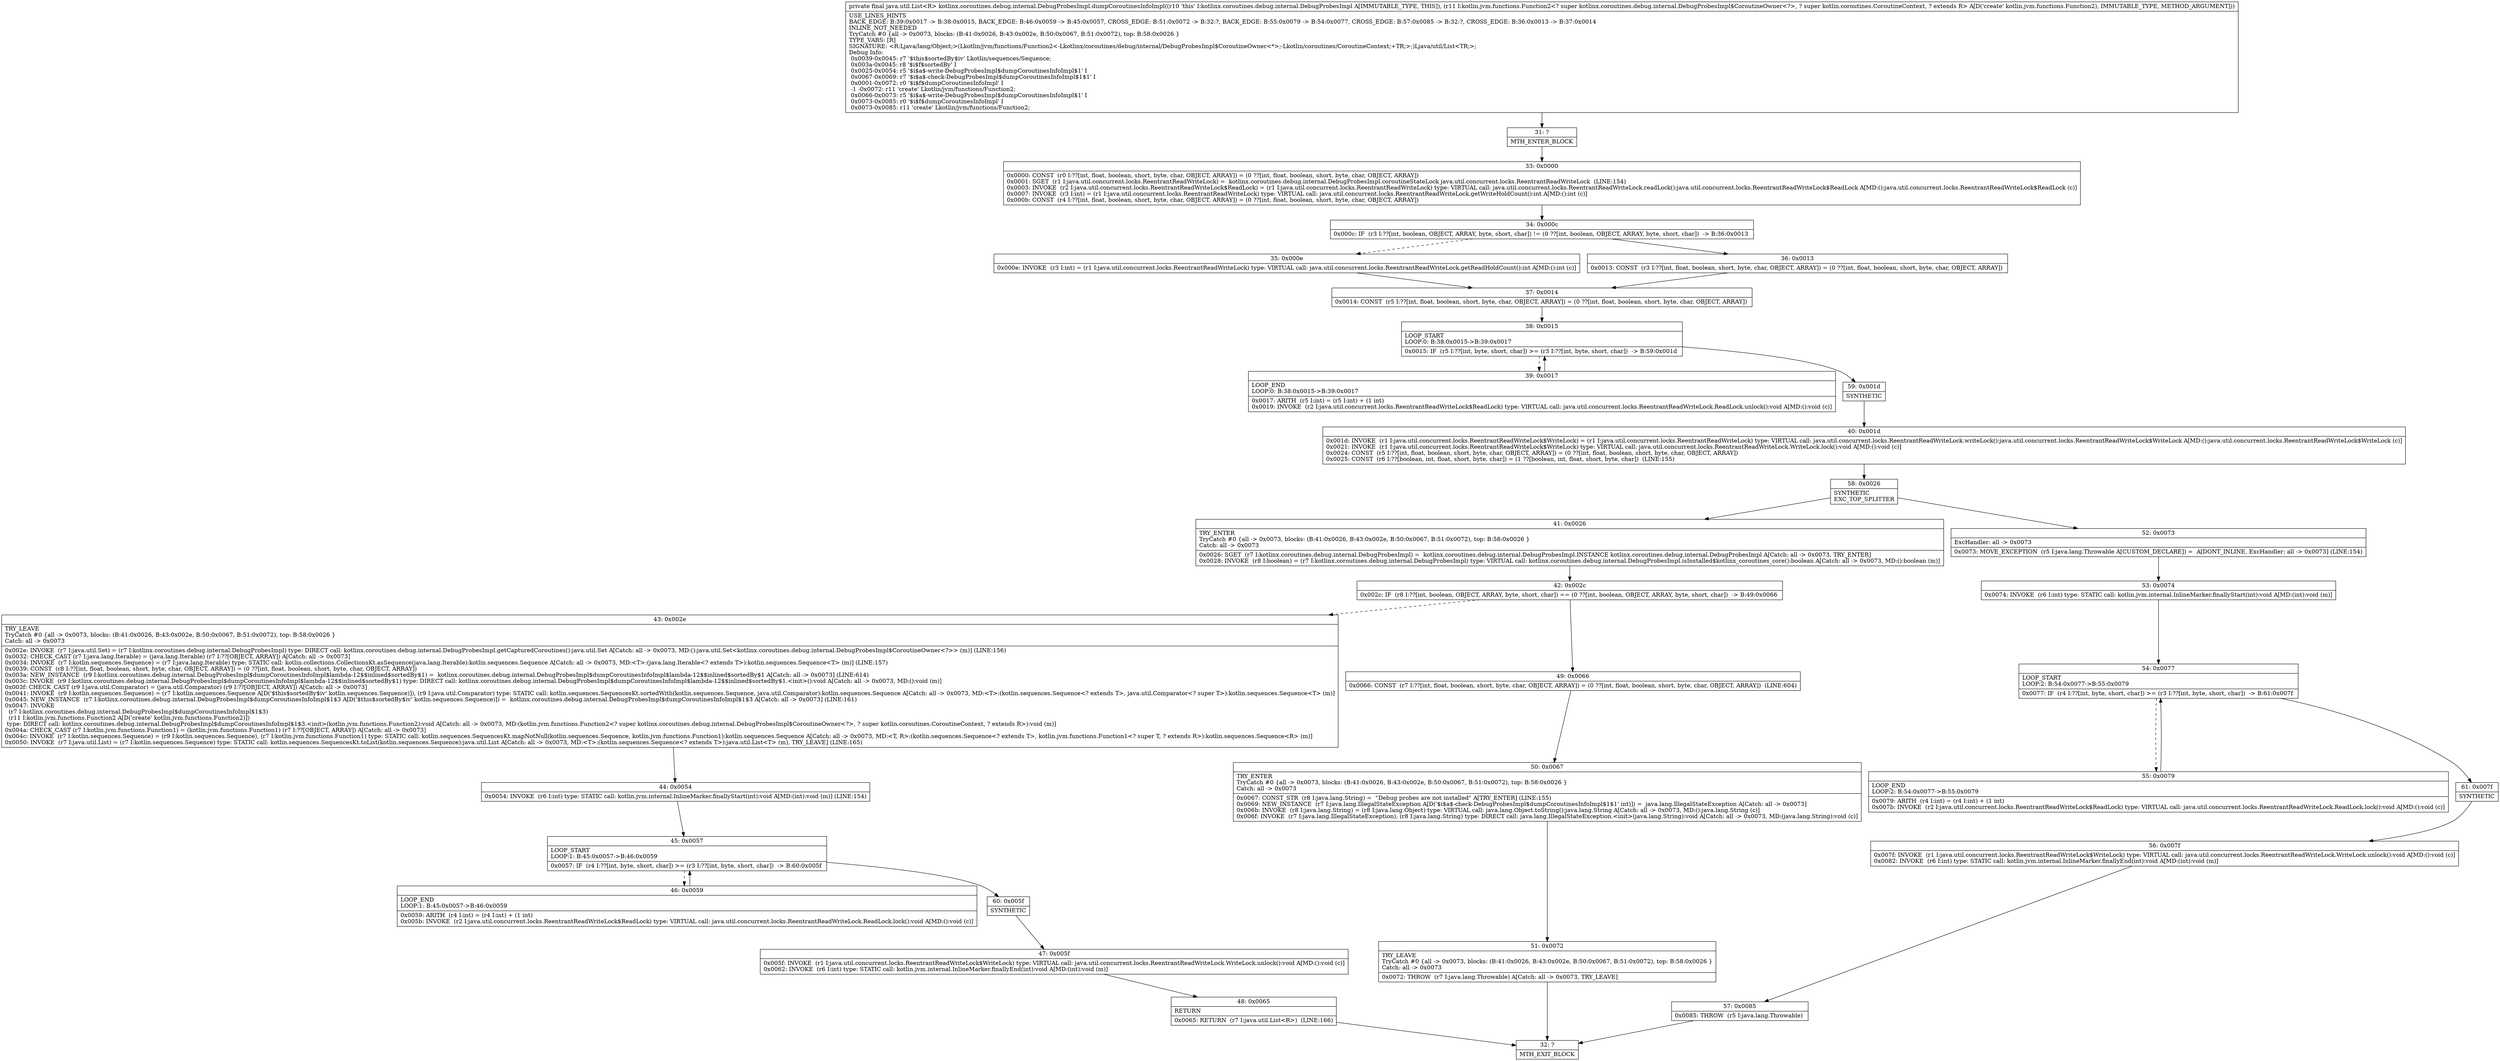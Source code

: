 digraph "CFG forkotlinx.coroutines.debug.internal.DebugProbesImpl.dumpCoroutinesInfoImpl(Lkotlin\/jvm\/functions\/Function2;)Ljava\/util\/List;" {
Node_31 [shape=record,label="{31\:\ ?|MTH_ENTER_BLOCK\l}"];
Node_33 [shape=record,label="{33\:\ 0x0000|0x0000: CONST  (r0 I:??[int, float, boolean, short, byte, char, OBJECT, ARRAY]) = (0 ??[int, float, boolean, short, byte, char, OBJECT, ARRAY]) \l0x0001: SGET  (r1 I:java.util.concurrent.locks.ReentrantReadWriteLock) =  kotlinx.coroutines.debug.internal.DebugProbesImpl.coroutineStateLock java.util.concurrent.locks.ReentrantReadWriteLock  (LINE:154)\l0x0003: INVOKE  (r2 I:java.util.concurrent.locks.ReentrantReadWriteLock$ReadLock) = (r1 I:java.util.concurrent.locks.ReentrantReadWriteLock) type: VIRTUAL call: java.util.concurrent.locks.ReentrantReadWriteLock.readLock():java.util.concurrent.locks.ReentrantReadWriteLock$ReadLock A[MD:():java.util.concurrent.locks.ReentrantReadWriteLock$ReadLock (c)]\l0x0007: INVOKE  (r3 I:int) = (r1 I:java.util.concurrent.locks.ReentrantReadWriteLock) type: VIRTUAL call: java.util.concurrent.locks.ReentrantReadWriteLock.getWriteHoldCount():int A[MD:():int (c)]\l0x000b: CONST  (r4 I:??[int, float, boolean, short, byte, char, OBJECT, ARRAY]) = (0 ??[int, float, boolean, short, byte, char, OBJECT, ARRAY]) \l}"];
Node_34 [shape=record,label="{34\:\ 0x000c|0x000c: IF  (r3 I:??[int, boolean, OBJECT, ARRAY, byte, short, char]) != (0 ??[int, boolean, OBJECT, ARRAY, byte, short, char])  \-\> B:36:0x0013 \l}"];
Node_35 [shape=record,label="{35\:\ 0x000e|0x000e: INVOKE  (r3 I:int) = (r1 I:java.util.concurrent.locks.ReentrantReadWriteLock) type: VIRTUAL call: java.util.concurrent.locks.ReentrantReadWriteLock.getReadHoldCount():int A[MD:():int (c)]\l}"];
Node_37 [shape=record,label="{37\:\ 0x0014|0x0014: CONST  (r5 I:??[int, float, boolean, short, byte, char, OBJECT, ARRAY]) = (0 ??[int, float, boolean, short, byte, char, OBJECT, ARRAY]) \l}"];
Node_38 [shape=record,label="{38\:\ 0x0015|LOOP_START\lLOOP:0: B:38:0x0015\-\>B:39:0x0017\l|0x0015: IF  (r5 I:??[int, byte, short, char]) \>= (r3 I:??[int, byte, short, char])  \-\> B:59:0x001d \l}"];
Node_39 [shape=record,label="{39\:\ 0x0017|LOOP_END\lLOOP:0: B:38:0x0015\-\>B:39:0x0017\l|0x0017: ARITH  (r5 I:int) = (r5 I:int) + (1 int) \l0x0019: INVOKE  (r2 I:java.util.concurrent.locks.ReentrantReadWriteLock$ReadLock) type: VIRTUAL call: java.util.concurrent.locks.ReentrantReadWriteLock.ReadLock.unlock():void A[MD:():void (c)]\l}"];
Node_59 [shape=record,label="{59\:\ 0x001d|SYNTHETIC\l}"];
Node_40 [shape=record,label="{40\:\ 0x001d|0x001d: INVOKE  (r1 I:java.util.concurrent.locks.ReentrantReadWriteLock$WriteLock) = (r1 I:java.util.concurrent.locks.ReentrantReadWriteLock) type: VIRTUAL call: java.util.concurrent.locks.ReentrantReadWriteLock.writeLock():java.util.concurrent.locks.ReentrantReadWriteLock$WriteLock A[MD:():java.util.concurrent.locks.ReentrantReadWriteLock$WriteLock (c)]\l0x0021: INVOKE  (r1 I:java.util.concurrent.locks.ReentrantReadWriteLock$WriteLock) type: VIRTUAL call: java.util.concurrent.locks.ReentrantReadWriteLock.WriteLock.lock():void A[MD:():void (c)]\l0x0024: CONST  (r5 I:??[int, float, boolean, short, byte, char, OBJECT, ARRAY]) = (0 ??[int, float, boolean, short, byte, char, OBJECT, ARRAY]) \l0x0025: CONST  (r6 I:??[boolean, int, float, short, byte, char]) = (1 ??[boolean, int, float, short, byte, char])  (LINE:155)\l}"];
Node_58 [shape=record,label="{58\:\ 0x0026|SYNTHETIC\lEXC_TOP_SPLITTER\l}"];
Node_41 [shape=record,label="{41\:\ 0x0026|TRY_ENTER\lTryCatch #0 \{all \-\> 0x0073, blocks: (B:41:0x0026, B:43:0x002e, B:50:0x0067, B:51:0x0072), top: B:58:0x0026 \}\lCatch: all \-\> 0x0073\l|0x0026: SGET  (r7 I:kotlinx.coroutines.debug.internal.DebugProbesImpl) =  kotlinx.coroutines.debug.internal.DebugProbesImpl.INSTANCE kotlinx.coroutines.debug.internal.DebugProbesImpl A[Catch: all \-\> 0x0073, TRY_ENTER]\l0x0028: INVOKE  (r8 I:boolean) = (r7 I:kotlinx.coroutines.debug.internal.DebugProbesImpl) type: VIRTUAL call: kotlinx.coroutines.debug.internal.DebugProbesImpl.isInstalled$kotlinx_coroutines_core():boolean A[Catch: all \-\> 0x0073, MD:():boolean (m)]\l}"];
Node_42 [shape=record,label="{42\:\ 0x002c|0x002c: IF  (r8 I:??[int, boolean, OBJECT, ARRAY, byte, short, char]) == (0 ??[int, boolean, OBJECT, ARRAY, byte, short, char])  \-\> B:49:0x0066 \l}"];
Node_43 [shape=record,label="{43\:\ 0x002e|TRY_LEAVE\lTryCatch #0 \{all \-\> 0x0073, blocks: (B:41:0x0026, B:43:0x002e, B:50:0x0067, B:51:0x0072), top: B:58:0x0026 \}\lCatch: all \-\> 0x0073\l|0x002e: INVOKE  (r7 I:java.util.Set) = (r7 I:kotlinx.coroutines.debug.internal.DebugProbesImpl) type: DIRECT call: kotlinx.coroutines.debug.internal.DebugProbesImpl.getCapturedCoroutines():java.util.Set A[Catch: all \-\> 0x0073, MD:():java.util.Set\<kotlinx.coroutines.debug.internal.DebugProbesImpl$CoroutineOwner\<?\>\> (m)] (LINE:156)\l0x0032: CHECK_CAST (r7 I:java.lang.Iterable) = (java.lang.Iterable) (r7 I:??[OBJECT, ARRAY]) A[Catch: all \-\> 0x0073]\l0x0034: INVOKE  (r7 I:kotlin.sequences.Sequence) = (r7 I:java.lang.Iterable) type: STATIC call: kotlin.collections.CollectionsKt.asSequence(java.lang.Iterable):kotlin.sequences.Sequence A[Catch: all \-\> 0x0073, MD:\<T\>:(java.lang.Iterable\<? extends T\>):kotlin.sequences.Sequence\<T\> (m)] (LINE:157)\l0x0039: CONST  (r8 I:??[int, float, boolean, short, byte, char, OBJECT, ARRAY]) = (0 ??[int, float, boolean, short, byte, char, OBJECT, ARRAY]) \l0x003a: NEW_INSTANCE  (r9 I:kotlinx.coroutines.debug.internal.DebugProbesImpl$dumpCoroutinesInfoImpl$lambda\-12$$inlined$sortedBy$1) =  kotlinx.coroutines.debug.internal.DebugProbesImpl$dumpCoroutinesInfoImpl$lambda\-12$$inlined$sortedBy$1 A[Catch: all \-\> 0x0073] (LINE:614)\l0x003c: INVOKE  (r9 I:kotlinx.coroutines.debug.internal.DebugProbesImpl$dumpCoroutinesInfoImpl$lambda\-12$$inlined$sortedBy$1) type: DIRECT call: kotlinx.coroutines.debug.internal.DebugProbesImpl$dumpCoroutinesInfoImpl$lambda\-12$$inlined$sortedBy$1.\<init\>():void A[Catch: all \-\> 0x0073, MD:():void (m)]\l0x003f: CHECK_CAST (r9 I:java.util.Comparator) = (java.util.Comparator) (r9 I:??[OBJECT, ARRAY]) A[Catch: all \-\> 0x0073]\l0x0041: INVOKE  (r9 I:kotlin.sequences.Sequence) = (r7 I:kotlin.sequences.Sequence A[D('$this$sortedBy$iv' kotlin.sequences.Sequence)]), (r9 I:java.util.Comparator) type: STATIC call: kotlin.sequences.SequencesKt.sortedWith(kotlin.sequences.Sequence, java.util.Comparator):kotlin.sequences.Sequence A[Catch: all \-\> 0x0073, MD:\<T\>:(kotlin.sequences.Sequence\<? extends T\>, java.util.Comparator\<? super T\>):kotlin.sequences.Sequence\<T\> (m)]\l0x0045: NEW_INSTANCE  (r7 I:kotlinx.coroutines.debug.internal.DebugProbesImpl$dumpCoroutinesInfoImpl$1$3 A[D('$this$sortedBy$iv' kotlin.sequences.Sequence)]) =  kotlinx.coroutines.debug.internal.DebugProbesImpl$dumpCoroutinesInfoImpl$1$3 A[Catch: all \-\> 0x0073] (LINE:161)\l0x0047: INVOKE  \l  (r7 I:kotlinx.coroutines.debug.internal.DebugProbesImpl$dumpCoroutinesInfoImpl$1$3)\l  (r11 I:kotlin.jvm.functions.Function2 A[D('create' kotlin.jvm.functions.Function2)])\l type: DIRECT call: kotlinx.coroutines.debug.internal.DebugProbesImpl$dumpCoroutinesInfoImpl$1$3.\<init\>(kotlin.jvm.functions.Function2):void A[Catch: all \-\> 0x0073, MD:(kotlin.jvm.functions.Function2\<? super kotlinx.coroutines.debug.internal.DebugProbesImpl$CoroutineOwner\<?\>, ? super kotlin.coroutines.CoroutineContext, ? extends R\>):void (m)]\l0x004a: CHECK_CAST (r7 I:kotlin.jvm.functions.Function1) = (kotlin.jvm.functions.Function1) (r7 I:??[OBJECT, ARRAY]) A[Catch: all \-\> 0x0073]\l0x004c: INVOKE  (r7 I:kotlin.sequences.Sequence) = (r9 I:kotlin.sequences.Sequence), (r7 I:kotlin.jvm.functions.Function1) type: STATIC call: kotlin.sequences.SequencesKt.mapNotNull(kotlin.sequences.Sequence, kotlin.jvm.functions.Function1):kotlin.sequences.Sequence A[Catch: all \-\> 0x0073, MD:\<T, R\>:(kotlin.sequences.Sequence\<? extends T\>, kotlin.jvm.functions.Function1\<? super T, ? extends R\>):kotlin.sequences.Sequence\<R\> (m)]\l0x0050: INVOKE  (r7 I:java.util.List) = (r7 I:kotlin.sequences.Sequence) type: STATIC call: kotlin.sequences.SequencesKt.toList(kotlin.sequences.Sequence):java.util.List A[Catch: all \-\> 0x0073, MD:\<T\>:(kotlin.sequences.Sequence\<? extends T\>):java.util.List\<T\> (m), TRY_LEAVE] (LINE:165)\l}"];
Node_44 [shape=record,label="{44\:\ 0x0054|0x0054: INVOKE  (r6 I:int) type: STATIC call: kotlin.jvm.internal.InlineMarker.finallyStart(int):void A[MD:(int):void (m)] (LINE:154)\l}"];
Node_45 [shape=record,label="{45\:\ 0x0057|LOOP_START\lLOOP:1: B:45:0x0057\-\>B:46:0x0059\l|0x0057: IF  (r4 I:??[int, byte, short, char]) \>= (r3 I:??[int, byte, short, char])  \-\> B:60:0x005f \l}"];
Node_46 [shape=record,label="{46\:\ 0x0059|LOOP_END\lLOOP:1: B:45:0x0057\-\>B:46:0x0059\l|0x0059: ARITH  (r4 I:int) = (r4 I:int) + (1 int) \l0x005b: INVOKE  (r2 I:java.util.concurrent.locks.ReentrantReadWriteLock$ReadLock) type: VIRTUAL call: java.util.concurrent.locks.ReentrantReadWriteLock.ReadLock.lock():void A[MD:():void (c)]\l}"];
Node_60 [shape=record,label="{60\:\ 0x005f|SYNTHETIC\l}"];
Node_47 [shape=record,label="{47\:\ 0x005f|0x005f: INVOKE  (r1 I:java.util.concurrent.locks.ReentrantReadWriteLock$WriteLock) type: VIRTUAL call: java.util.concurrent.locks.ReentrantReadWriteLock.WriteLock.unlock():void A[MD:():void (c)]\l0x0062: INVOKE  (r6 I:int) type: STATIC call: kotlin.jvm.internal.InlineMarker.finallyEnd(int):void A[MD:(int):void (m)]\l}"];
Node_48 [shape=record,label="{48\:\ 0x0065|RETURN\l|0x0065: RETURN  (r7 I:java.util.List\<R\>)  (LINE:166)\l}"];
Node_32 [shape=record,label="{32\:\ ?|MTH_EXIT_BLOCK\l}"];
Node_49 [shape=record,label="{49\:\ 0x0066|0x0066: CONST  (r7 I:??[int, float, boolean, short, byte, char, OBJECT, ARRAY]) = (0 ??[int, float, boolean, short, byte, char, OBJECT, ARRAY])  (LINE:604)\l}"];
Node_50 [shape=record,label="{50\:\ 0x0067|TRY_ENTER\lTryCatch #0 \{all \-\> 0x0073, blocks: (B:41:0x0026, B:43:0x002e, B:50:0x0067, B:51:0x0072), top: B:58:0x0026 \}\lCatch: all \-\> 0x0073\l|0x0067: CONST_STR  (r8 I:java.lang.String) =  \"Debug probes are not installed\" A[TRY_ENTER] (LINE:155)\l0x0069: NEW_INSTANCE  (r7 I:java.lang.IllegalStateException A[D('$i$a$\-check\-DebugProbesImpl$dumpCoroutinesInfoImpl$1$1' int)]) =  java.lang.IllegalStateException A[Catch: all \-\> 0x0073]\l0x006b: INVOKE  (r8 I:java.lang.String) = (r8 I:java.lang.Object) type: VIRTUAL call: java.lang.Object.toString():java.lang.String A[Catch: all \-\> 0x0073, MD:():java.lang.String (c)]\l0x006f: INVOKE  (r7 I:java.lang.IllegalStateException), (r8 I:java.lang.String) type: DIRECT call: java.lang.IllegalStateException.\<init\>(java.lang.String):void A[Catch: all \-\> 0x0073, MD:(java.lang.String):void (c)]\l}"];
Node_51 [shape=record,label="{51\:\ 0x0072|TRY_LEAVE\lTryCatch #0 \{all \-\> 0x0073, blocks: (B:41:0x0026, B:43:0x002e, B:50:0x0067, B:51:0x0072), top: B:58:0x0026 \}\lCatch: all \-\> 0x0073\l|0x0072: THROW  (r7 I:java.lang.Throwable) A[Catch: all \-\> 0x0073, TRY_LEAVE]\l}"];
Node_52 [shape=record,label="{52\:\ 0x0073|ExcHandler: all \-\> 0x0073\l|0x0073: MOVE_EXCEPTION  (r5 I:java.lang.Throwable A[CUSTOM_DECLARE]) =  A[DONT_INLINE, ExcHandler: all \-\> 0x0073] (LINE:154)\l}"];
Node_53 [shape=record,label="{53\:\ 0x0074|0x0074: INVOKE  (r6 I:int) type: STATIC call: kotlin.jvm.internal.InlineMarker.finallyStart(int):void A[MD:(int):void (m)]\l}"];
Node_54 [shape=record,label="{54\:\ 0x0077|LOOP_START\lLOOP:2: B:54:0x0077\-\>B:55:0x0079\l|0x0077: IF  (r4 I:??[int, byte, short, char]) \>= (r3 I:??[int, byte, short, char])  \-\> B:61:0x007f \l}"];
Node_55 [shape=record,label="{55\:\ 0x0079|LOOP_END\lLOOP:2: B:54:0x0077\-\>B:55:0x0079\l|0x0079: ARITH  (r4 I:int) = (r4 I:int) + (1 int) \l0x007b: INVOKE  (r2 I:java.util.concurrent.locks.ReentrantReadWriteLock$ReadLock) type: VIRTUAL call: java.util.concurrent.locks.ReentrantReadWriteLock.ReadLock.lock():void A[MD:():void (c)]\l}"];
Node_61 [shape=record,label="{61\:\ 0x007f|SYNTHETIC\l}"];
Node_56 [shape=record,label="{56\:\ 0x007f|0x007f: INVOKE  (r1 I:java.util.concurrent.locks.ReentrantReadWriteLock$WriteLock) type: VIRTUAL call: java.util.concurrent.locks.ReentrantReadWriteLock.WriteLock.unlock():void A[MD:():void (c)]\l0x0082: INVOKE  (r6 I:int) type: STATIC call: kotlin.jvm.internal.InlineMarker.finallyEnd(int):void A[MD:(int):void (m)]\l}"];
Node_57 [shape=record,label="{57\:\ 0x0085|0x0085: THROW  (r5 I:java.lang.Throwable) \l}"];
Node_36 [shape=record,label="{36\:\ 0x0013|0x0013: CONST  (r3 I:??[int, float, boolean, short, byte, char, OBJECT, ARRAY]) = (0 ??[int, float, boolean, short, byte, char, OBJECT, ARRAY]) \l}"];
MethodNode[shape=record,label="{private final java.util.List\<R\> kotlinx.coroutines.debug.internal.DebugProbesImpl.dumpCoroutinesInfoImpl((r10 'this' I:kotlinx.coroutines.debug.internal.DebugProbesImpl A[IMMUTABLE_TYPE, THIS]), (r11 I:kotlin.jvm.functions.Function2\<? super kotlinx.coroutines.debug.internal.DebugProbesImpl$CoroutineOwner\<?\>, ? super kotlin.coroutines.CoroutineContext, ? extends R\> A[D('create' kotlin.jvm.functions.Function2), IMMUTABLE_TYPE, METHOD_ARGUMENT]))  | USE_LINES_HINTS\lBACK_EDGE: B:39:0x0017 \-\> B:38:0x0015, BACK_EDGE: B:46:0x0059 \-\> B:45:0x0057, CROSS_EDGE: B:51:0x0072 \-\> B:32:?, BACK_EDGE: B:55:0x0079 \-\> B:54:0x0077, CROSS_EDGE: B:57:0x0085 \-\> B:32:?, CROSS_EDGE: B:36:0x0013 \-\> B:37:0x0014\lINLINE_NOT_NEEDED\lTryCatch #0 \{all \-\> 0x0073, blocks: (B:41:0x0026, B:43:0x002e, B:50:0x0067, B:51:0x0072), top: B:58:0x0026 \}\lTYPE_VARS: [R]\lSIGNATURE: \<R:Ljava\/lang\/Object;\>(Lkotlin\/jvm\/functions\/Function2\<\-Lkotlinx\/coroutines\/debug\/internal\/DebugProbesImpl$CoroutineOwner\<*\>;\-Lkotlin\/coroutines\/CoroutineContext;+TR;\>;)Ljava\/util\/List\<TR;\>;\lDebug Info:\l  0x0039\-0x0045: r7 '$this$sortedBy$iv' Lkotlin\/sequences\/Sequence;\l  0x003a\-0x0045: r8 '$i$f$sortedBy' I\l  0x0025\-0x0054: r5 '$i$a$\-write\-DebugProbesImpl$dumpCoroutinesInfoImpl$1' I\l  0x0067\-0x0069: r7 '$i$a$\-check\-DebugProbesImpl$dumpCoroutinesInfoImpl$1$1' I\l  0x0001\-0x0072: r0 '$i$f$dumpCoroutinesInfoImpl' I\l  \-1 \-0x0072: r11 'create' Lkotlin\/jvm\/functions\/Function2;\l  0x0066\-0x0073: r5 '$i$a$\-write\-DebugProbesImpl$dumpCoroutinesInfoImpl$1' I\l  0x0073\-0x0085: r0 '$i$f$dumpCoroutinesInfoImpl' I\l  0x0073\-0x0085: r11 'create' Lkotlin\/jvm\/functions\/Function2;\l}"];
MethodNode -> Node_31;Node_31 -> Node_33;
Node_33 -> Node_34;
Node_34 -> Node_35[style=dashed];
Node_34 -> Node_36;
Node_35 -> Node_37;
Node_37 -> Node_38;
Node_38 -> Node_39[style=dashed];
Node_38 -> Node_59;
Node_39 -> Node_38;
Node_59 -> Node_40;
Node_40 -> Node_58;
Node_58 -> Node_41;
Node_58 -> Node_52;
Node_41 -> Node_42;
Node_42 -> Node_43[style=dashed];
Node_42 -> Node_49;
Node_43 -> Node_44;
Node_44 -> Node_45;
Node_45 -> Node_46[style=dashed];
Node_45 -> Node_60;
Node_46 -> Node_45;
Node_60 -> Node_47;
Node_47 -> Node_48;
Node_48 -> Node_32;
Node_49 -> Node_50;
Node_50 -> Node_51;
Node_51 -> Node_32;
Node_52 -> Node_53;
Node_53 -> Node_54;
Node_54 -> Node_55[style=dashed];
Node_54 -> Node_61;
Node_55 -> Node_54;
Node_61 -> Node_56;
Node_56 -> Node_57;
Node_57 -> Node_32;
Node_36 -> Node_37;
}

